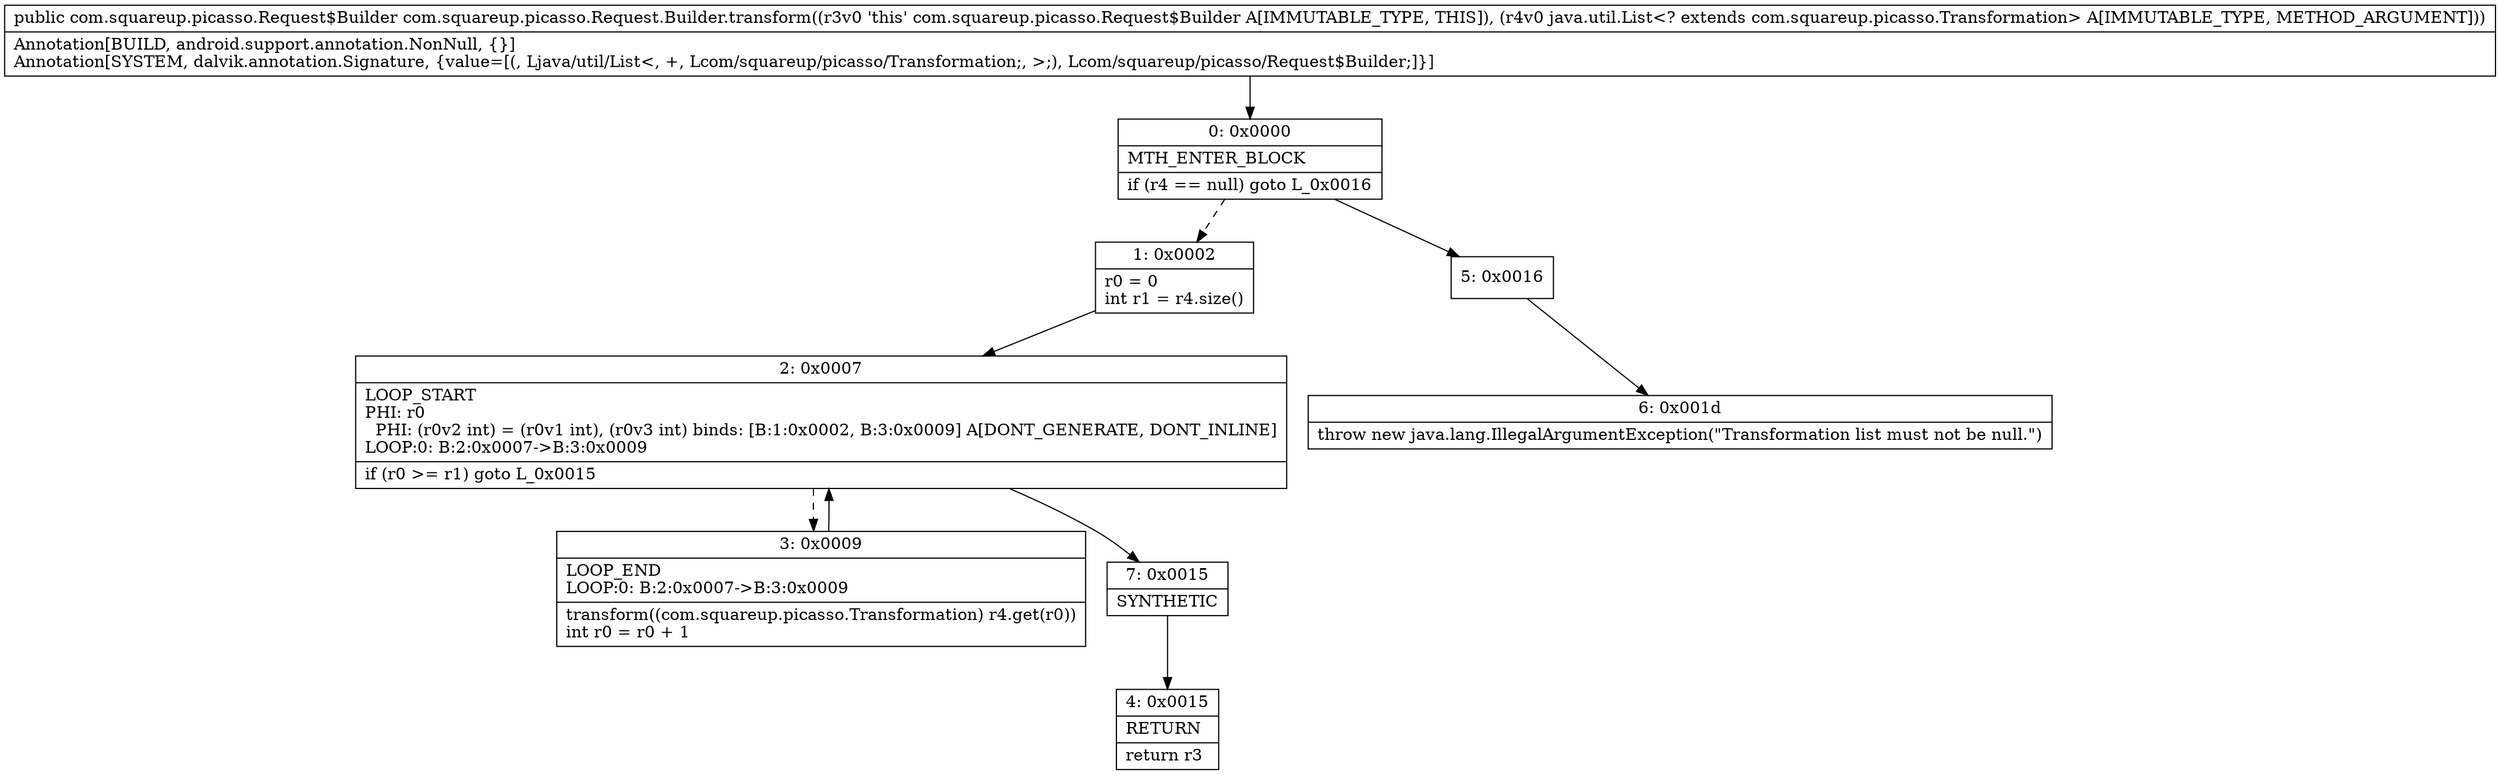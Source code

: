 digraph "CFG forcom.squareup.picasso.Request.Builder.transform(Ljava\/util\/List;)Lcom\/squareup\/picasso\/Request$Builder;" {
Node_0 [shape=record,label="{0\:\ 0x0000|MTH_ENTER_BLOCK\l|if (r4 == null) goto L_0x0016\l}"];
Node_1 [shape=record,label="{1\:\ 0x0002|r0 = 0\lint r1 = r4.size()\l}"];
Node_2 [shape=record,label="{2\:\ 0x0007|LOOP_START\lPHI: r0 \l  PHI: (r0v2 int) = (r0v1 int), (r0v3 int) binds: [B:1:0x0002, B:3:0x0009] A[DONT_GENERATE, DONT_INLINE]\lLOOP:0: B:2:0x0007\-\>B:3:0x0009\l|if (r0 \>= r1) goto L_0x0015\l}"];
Node_3 [shape=record,label="{3\:\ 0x0009|LOOP_END\lLOOP:0: B:2:0x0007\-\>B:3:0x0009\l|transform((com.squareup.picasso.Transformation) r4.get(r0))\lint r0 = r0 + 1\l}"];
Node_4 [shape=record,label="{4\:\ 0x0015|RETURN\l|return r3\l}"];
Node_5 [shape=record,label="{5\:\ 0x0016}"];
Node_6 [shape=record,label="{6\:\ 0x001d|throw new java.lang.IllegalArgumentException(\"Transformation list must not be null.\")\l}"];
Node_7 [shape=record,label="{7\:\ 0x0015|SYNTHETIC\l}"];
MethodNode[shape=record,label="{public com.squareup.picasso.Request$Builder com.squareup.picasso.Request.Builder.transform((r3v0 'this' com.squareup.picasso.Request$Builder A[IMMUTABLE_TYPE, THIS]), (r4v0 java.util.List\<? extends com.squareup.picasso.Transformation\> A[IMMUTABLE_TYPE, METHOD_ARGUMENT]))  | Annotation[BUILD, android.support.annotation.NonNull, \{\}]\lAnnotation[SYSTEM, dalvik.annotation.Signature, \{value=[(, Ljava\/util\/List\<, +, Lcom\/squareup\/picasso\/Transformation;, \>;), Lcom\/squareup\/picasso\/Request$Builder;]\}]\l}"];
MethodNode -> Node_0;
Node_0 -> Node_1[style=dashed];
Node_0 -> Node_5;
Node_1 -> Node_2;
Node_2 -> Node_3[style=dashed];
Node_2 -> Node_7;
Node_3 -> Node_2;
Node_5 -> Node_6;
Node_7 -> Node_4;
}

